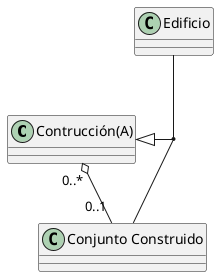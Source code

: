 @startuml

class "Contrucción(A)" as A {
}

class "Edificio" as edificio {
}

class "Conjunto Construido" as conjunto {
}

A <|-- (edificio, conjunto)
A "0..*" o-- "0..1" conjunto

@enduml